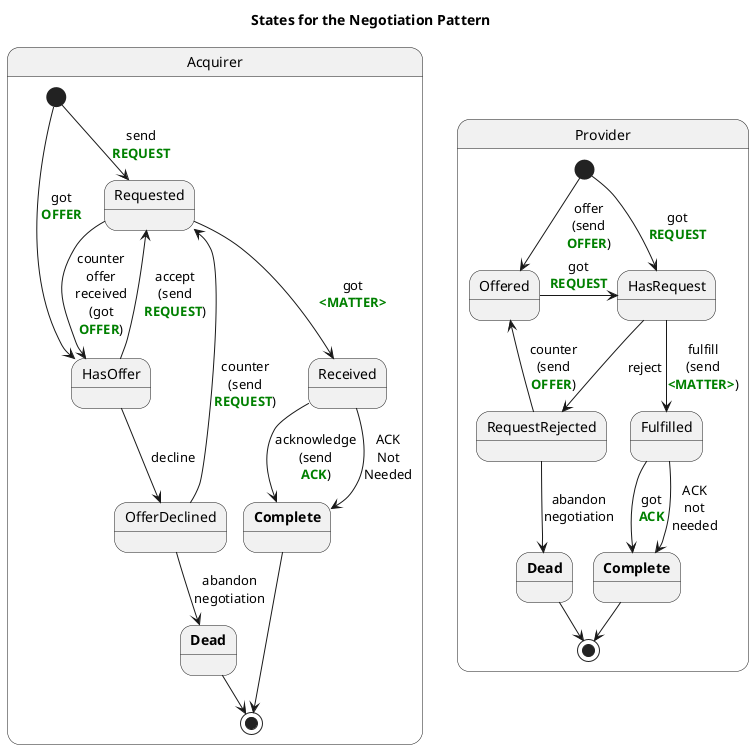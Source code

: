 @startuml
title States for the Negotiation Pattern
state Acquirer {
  state "<b>Dead" as aDead
  state "<b>Complete" as aComplete
  [*] --> HasOffer : got\n<font color=green><b>OFFER
  [*] --> Requested : send\n<font color=green><b>REQUEST
  Requested --> HasOffer : counter\noffer\nreceived\n(got\n<font color=green><b>OFFER</font>)
  HasOffer --> Requested : accept\n(send\n<font color=green><b>REQUEST</font>)
  HasOffer --> OfferDeclined : decline
  OfferDeclined --> aDead : abandon\nnegotiation
  OfferDeclined --> Requested : counter\n(send\n<font color=green><b>REQUEST</font>)
  Requested --> Received : got\n<font color=green><b><MATTER>
  Received --> aComplete : acknowledge\n(send\n<font color=green><b>ACK</font>)
  Received --> aComplete : ACK\nNot\nNeeded
  aDead --> [*]
  aComplete --> [*]
}


state Provider {
  state "<b>Dead" as pDead
  state "<b>Complete" as pComplete
  [*] --> Offered : offer\n(send\n<font color=green><b>OFFER</font>)
  Offered -> HasRequest : got\n<font color=green><b>REQUEST
  [*] --> HasRequest : got\n<font color=green><b>REQUEST
  HasRequest --> RequestRejected : reject
  RequestRejected --> Offered : counter\n(send\n<font color=green><b>OFFER</font>)
  HasRequest --> Fulfilled : fulfill\n(send\n<font color=green><b><MATTER></font>)
  Fulfilled --> pComplete : got\n<font color=green><b>ACK
  Fulfilled --> pComplete : ACK\nnot\nneeded
  RequestRejected --> pDead : abandon\nnegotiation
  pDead --> [*]
  pComplete --> [*]
}

@enduml
